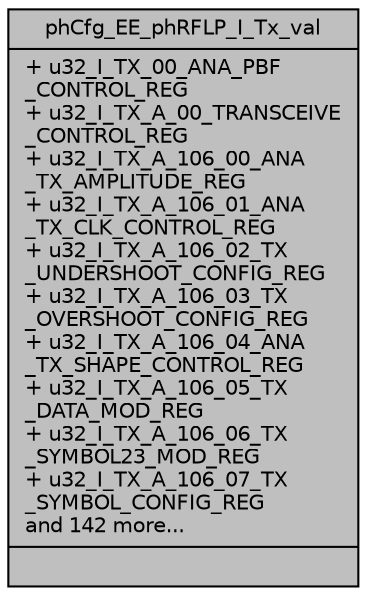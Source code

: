 digraph "phCfg_EE_phRFLP_I_Tx_val"
{
  edge [fontname="Helvetica",fontsize="10",labelfontname="Helvetica",labelfontsize="10"];
  node [fontname="Helvetica",fontsize="10",shape=record];
  Node0 [label="{phCfg_EE_phRFLP_I_Tx_val\n|+ u32_I_TX_00_ANA_PBF\l_CONTROL_REG\l+ u32_I_TX_A_00_TRANSCEIVE\l_CONTROL_REG\l+ u32_I_TX_A_106_00_ANA\l_TX_AMPLITUDE_REG\l+ u32_I_TX_A_106_01_ANA\l_TX_CLK_CONTROL_REG\l+ u32_I_TX_A_106_02_TX\l_UNDERSHOOT_CONFIG_REG\l+ u32_I_TX_A_106_03_TX\l_OVERSHOOT_CONFIG_REG\l+ u32_I_TX_A_106_04_ANA\l_TX_SHAPE_CONTROL_REG\l+ u32_I_TX_A_106_05_TX\l_DATA_MOD_REG\l+ u32_I_TX_A_106_06_TX\l_SYMBOL23_MOD_REG\l+ u32_I_TX_A_106_07_TX\l_SYMBOL_CONFIG_REG\land 142 more...\l|}",height=0.2,width=0.4,color="black", fillcolor="grey75", style="filled", fontcolor="black"];
}
